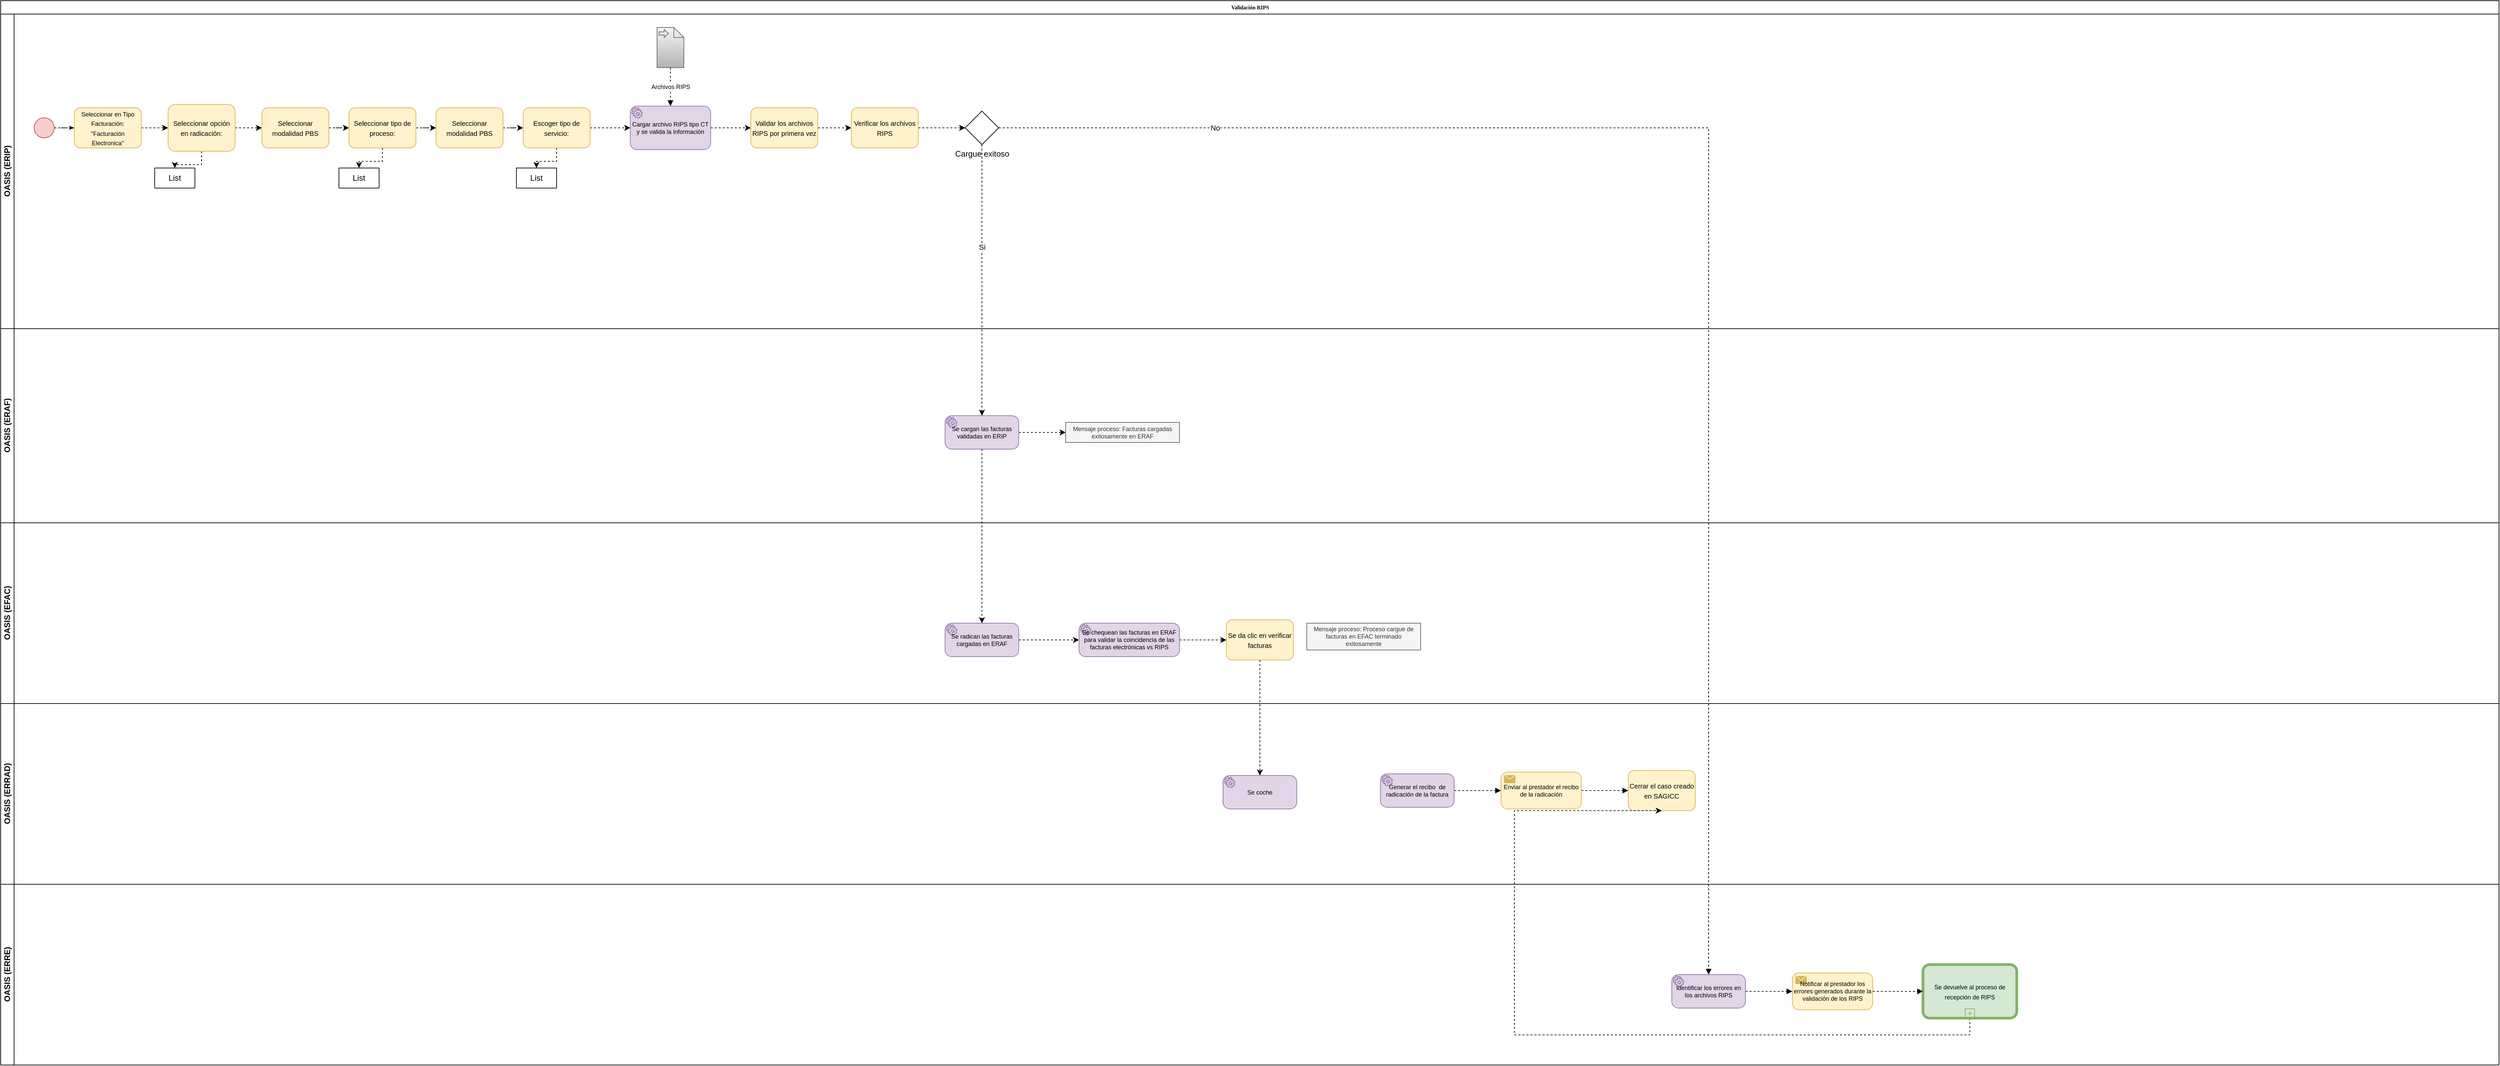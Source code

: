 <mxfile compressed="true" version="20.8.20" type="github"><diagram name="Validación de RIPS" id="c7488fd3-1785-93aa-aadb-54a6760d102a"><mxGraphModel dx="1216" dy="581" grid="1" gridSize="10" guides="1" tooltips="1" connect="1" arrows="1" fold="1" page="1" pageScale="1" pageWidth="4681" pageHeight="3300" background="none" math="0" shadow="0"><root><mxCell id="0"/><mxCell id="1" parent="0"/><mxCell id="2b4e8129b02d487f-1" value="Validación RIPS" style="swimlane;html=1;childLayout=stackLayout;horizontal=1;startSize=20;horizontalStack=0;rounded=0;shadow=0;labelBackgroundColor=none;strokeWidth=1;fontFamily=Verdana;fontSize=8;align=center;" parent="1" vertex="1"><mxGeometry x="10" y="10" width="3730" height="1590" as="geometry"/></mxCell><mxCell id="2b4e8129b02d487f-2" value="OASIS (ERIP)" style="swimlane;html=1;startSize=20;horizontal=0;" parent="2b4e8129b02d487f-1" vertex="1"><mxGeometry y="20" width="3730" height="470" as="geometry"/></mxCell><mxCell id="2b4e8129b02d487f-18" style="edgeStyle=orthogonalEdgeStyle;rounded=0;html=1;labelBackgroundColor=none;startArrow=none;startFill=0;startSize=5;endArrow=classicThin;endFill=1;endSize=5;jettySize=auto;orthogonalLoop=1;strokeWidth=1;fontFamily=Verdana;fontSize=8;dashed=1;exitX=1;exitY=0.5;exitDx=0;exitDy=0;" parent="2b4e8129b02d487f-2" source="2b4e8129b02d487f-5" target="2b4e8129b02d487f-6" edge="1"><mxGeometry relative="1" as="geometry"><mxPoint x="80" y="160" as="sourcePoint"/></mxGeometry></mxCell><mxCell id="2b4e8129b02d487f-5" value="" style="ellipse;whiteSpace=wrap;html=1;rounded=0;shadow=0;labelBackgroundColor=none;strokeWidth=1;fontFamily=Verdana;fontSize=8;align=center;fillColor=#f8cecc;strokeColor=#b85450;" parent="2b4e8129b02d487f-2" vertex="1"><mxGeometry x="50" y="155" width="30" height="30" as="geometry"/></mxCell><mxCell id="Vx50aO-jmptsuge46lNL-2" style="edgeStyle=orthogonalEdgeStyle;rounded=0;orthogonalLoop=1;jettySize=auto;html=1;dashed=1;fontFamily=Helvetica;fontSize=9;entryX=0;entryY=0.5;entryDx=0;entryDy=0;" parent="2b4e8129b02d487f-2" source="2b4e8129b02d487f-6" target="Vx50aO-jmptsuge46lNL-3" edge="1"><mxGeometry relative="1" as="geometry"><mxPoint x="270" y="160" as="targetPoint"/></mxGeometry></mxCell><mxCell id="2b4e8129b02d487f-6" value="&lt;font style=&quot;font-size: 9px;&quot;&gt;Seleccionar en Tipo Facturación:&lt;br style=&quot;&quot;&gt;&quot;Facturación Electronica&quot;&lt;/font&gt;" style="rounded=1;whiteSpace=wrap;html=1;shadow=0;labelBackgroundColor=none;strokeWidth=1;fontFamily=Helvetica;fontSize=12;align=center;fillColor=#fff2cc;strokeColor=#d6b656;" parent="2b4e8129b02d487f-2" vertex="1"><mxGeometry x="110" y="140" width="100" height="60" as="geometry"/></mxCell><mxCell id="Vx50aO-jmptsuge46lNL-5" style="edgeStyle=orthogonalEdgeStyle;rounded=0;orthogonalLoop=1;jettySize=auto;html=1;dashed=1;fontFamily=Helvetica;fontSize=9;startArrow=none;" parent="2b4e8129b02d487f-2" edge="1"><mxGeometry relative="1" as="geometry"><mxPoint x="380" y="275" as="targetPoint"/><mxPoint x="380" y="275" as="sourcePoint"/></mxGeometry></mxCell><mxCell id="Vx50aO-jmptsuge46lNL-16" style="edgeStyle=orthogonalEdgeStyle;rounded=0;orthogonalLoop=1;jettySize=auto;html=1;dashed=1;fontFamily=Helvetica;fontSize=9;" parent="2b4e8129b02d487f-2" source="Vx50aO-jmptsuge46lNL-3" target="Vx50aO-jmptsuge46lNL-11" edge="1"><mxGeometry relative="1" as="geometry"/></mxCell><mxCell id="Qf04M64RglZdBMEQzayg-21" style="edgeStyle=orthogonalEdgeStyle;rounded=0;orthogonalLoop=1;jettySize=auto;html=1;entryX=0.5;entryY=0;entryDx=0;entryDy=0;dashed=1;" parent="2b4e8129b02d487f-2" source="Vx50aO-jmptsuge46lNL-3" target="Qf04M64RglZdBMEQzayg-17" edge="1"><mxGeometry relative="1" as="geometry"/></mxCell><mxCell id="Vx50aO-jmptsuge46lNL-3" value="&lt;font size=&quot;1&quot;&gt;Seleccionar opción en radicación:&lt;br&gt;&lt;/font&gt;" style="rounded=1;whiteSpace=wrap;html=1;shadow=0;labelBackgroundColor=none;strokeWidth=1;fontFamily=Helvetica;fontSize=12;align=center;fillColor=#fff2cc;strokeColor=#d6b656;" parent="2b4e8129b02d487f-2" vertex="1"><mxGeometry x="250" y="135" width="100" height="70" as="geometry"/></mxCell><mxCell id="Qf04M64RglZdBMEQzayg-46" style="edgeStyle=orthogonalEdgeStyle;rounded=0;orthogonalLoop=1;jettySize=auto;html=1;dashed=1;" parent="2b4e8129b02d487f-2" source="Vx50aO-jmptsuge46lNL-6" target="Vx50aO-jmptsuge46lNL-8" edge="1"><mxGeometry relative="1" as="geometry"/></mxCell><mxCell id="Vx50aO-jmptsuge46lNL-6" value="&lt;font size=&quot;1&quot;&gt;Seleccionar modalidad PBS&lt;/font&gt;" style="rounded=1;whiteSpace=wrap;html=1;shadow=0;labelBackgroundColor=none;strokeWidth=1;fontFamily=Helvetica;fontSize=12;align=center;fillColor=#fff2cc;strokeColor=#d6b656;" parent="2b4e8129b02d487f-2" vertex="1"><mxGeometry x="650" y="140" width="100" height="60" as="geometry"/></mxCell><mxCell id="Qf04M64RglZdBMEQzayg-14" style="edgeStyle=orthogonalEdgeStyle;rounded=0;orthogonalLoop=1;jettySize=auto;html=1;entryX=0.5;entryY=0;entryDx=0;entryDy=0;dashed=1;" parent="2b4e8129b02d487f-2" source="Vx50aO-jmptsuge46lNL-8" target="Qf04M64RglZdBMEQzayg-1" edge="1"><mxGeometry relative="1" as="geometry"/></mxCell><mxCell id="Qf04M64RglZdBMEQzayg-50" style="edgeStyle=orthogonalEdgeStyle;rounded=0;orthogonalLoop=1;jettySize=auto;html=1;entryX=0;entryY=0.5;entryDx=0;entryDy=0;entryPerimeter=0;dashed=1;" parent="2b4e8129b02d487f-2" source="Vx50aO-jmptsuge46lNL-8" target="Vx50aO-jmptsuge46lNL-10" edge="1"><mxGeometry relative="1" as="geometry"/></mxCell><mxCell id="Vx50aO-jmptsuge46lNL-8" value="&lt;font size=&quot;1&quot;&gt;Escoger tipo de servicio:&lt;br&gt;&lt;/font&gt;&lt;blockquote style=&quot;margin: 0 0 0 40px; border: none; padding: 0px;&quot;&gt;&lt;/blockquote&gt;&lt;blockquote style=&quot;margin: 0 0 0 40px; border: none; padding: 0px;&quot;&gt;&lt;/blockquote&gt;&lt;blockquote style=&quot;margin: 0 0 0 40px; border: none; padding: 0px;&quot;&gt;&lt;/blockquote&gt;&lt;blockquote style=&quot;margin: 0 0 0 40px; border: none; padding: 0px;&quot;&gt;&lt;/blockquote&gt;&lt;blockquote style=&quot;margin: 0 0 0 40px; border: none; padding: 0px;&quot;&gt;&lt;/blockquote&gt;" style="rounded=1;whiteSpace=wrap;html=1;shadow=0;labelBackgroundColor=none;strokeWidth=1;fontFamily=Helvetica;fontSize=12;align=center;fillColor=#fff2cc;strokeColor=#d6b656;" parent="2b4e8129b02d487f-2" vertex="1"><mxGeometry x="780" y="140" width="100" height="60" as="geometry"/></mxCell><mxCell id="Qf04M64RglZdBMEQzayg-51" style="edgeStyle=orthogonalEdgeStyle;rounded=0;orthogonalLoop=1;jettySize=auto;html=1;entryX=0;entryY=0.5;entryDx=0;entryDy=0;dashed=1;" parent="2b4e8129b02d487f-2" source="Vx50aO-jmptsuge46lNL-10" target="Qf04M64RglZdBMEQzayg-36" edge="1"><mxGeometry relative="1" as="geometry"><mxPoint x="1100" y="170" as="targetPoint"/></mxGeometry></mxCell><mxCell id="Vx50aO-jmptsuge46lNL-10" value="Cargar archivo RIPS tipo CT y se valida la información" style="points=[[0.25,0,0],[0.5,0,0],[0.75,0,0],[1,0.25,0],[1,0.5,0],[1,0.75,0],[0.75,1,0],[0.5,1,0],[0.25,1,0],[0,0.75,0],[0,0.5,0],[0,0.25,0]];shape=mxgraph.bpmn.task;whiteSpace=wrap;rectStyle=rounded;size=10;html=1;taskMarker=service;fontFamily=Helvetica;fontSize=9;fillColor=#e1d5e7;strokeColor=#9673a6;" parent="2b4e8129b02d487f-2" vertex="1"><mxGeometry x="940" y="137.5" width="120" height="65" as="geometry"/></mxCell><mxCell id="Vx50aO-jmptsuge46lNL-17" style="edgeStyle=orthogonalEdgeStyle;rounded=0;orthogonalLoop=1;jettySize=auto;html=1;entryX=0;entryY=0.5;entryDx=0;entryDy=0;dashed=1;fontFamily=Helvetica;fontSize=9;" parent="2b4e8129b02d487f-2" source="Vx50aO-jmptsuge46lNL-11" target="Vx50aO-jmptsuge46lNL-27" edge="1"><mxGeometry relative="1" as="geometry"><mxPoint x="640" y="170" as="targetPoint"/></mxGeometry></mxCell><mxCell id="Vx50aO-jmptsuge46lNL-11" value="&lt;font size=&quot;1&quot;&gt;Seleccionar modalidad PBS&lt;/font&gt;" style="rounded=1;whiteSpace=wrap;html=1;shadow=0;labelBackgroundColor=none;strokeWidth=1;fontFamily=Helvetica;fontSize=12;align=center;fillColor=#fff2cc;strokeColor=#d6b656;" parent="2b4e8129b02d487f-2" vertex="1"><mxGeometry x="390" y="140" width="100" height="60" as="geometry"/></mxCell><mxCell id="Qf04M64RglZdBMEQzayg-30" style="edgeStyle=orthogonalEdgeStyle;rounded=0;orthogonalLoop=1;jettySize=auto;html=1;dashed=1;" parent="2b4e8129b02d487f-2" source="Vx50aO-jmptsuge46lNL-27" target="Qf04M64RglZdBMEQzayg-22" edge="1"><mxGeometry relative="1" as="geometry"/></mxCell><mxCell id="Qf04M64RglZdBMEQzayg-45" style="edgeStyle=orthogonalEdgeStyle;rounded=0;orthogonalLoop=1;jettySize=auto;html=1;exitX=1;exitY=0.5;exitDx=0;exitDy=0;dashed=1;" parent="2b4e8129b02d487f-2" source="Vx50aO-jmptsuge46lNL-27" target="Vx50aO-jmptsuge46lNL-6" edge="1"><mxGeometry relative="1" as="geometry"/></mxCell><mxCell id="Vx50aO-jmptsuge46lNL-27" value="&lt;font size=&quot;1&quot;&gt;Seleccionar tipo de proceso:&lt;/font&gt;" style="rounded=1;whiteSpace=wrap;html=1;shadow=0;labelBackgroundColor=none;strokeWidth=1;fontFamily=Helvetica;fontSize=12;align=center;fillColor=#fff2cc;strokeColor=#d6b656;" parent="2b4e8129b02d487f-2" vertex="1"><mxGeometry x="520" y="140" width="100" height="60" as="geometry"/></mxCell><mxCell id="Qf04M64RglZdBMEQzayg-1" value="List" style="swimlane;fontStyle=0;childLayout=stackLayout;horizontal=1;startSize=30;horizontalStack=0;resizeParent=1;resizeParentMax=0;resizeLast=0;collapsible=1;marginBottom=0;whiteSpace=wrap;html=1;" parent="2b4e8129b02d487f-2" vertex="1" collapsed="1"><mxGeometry x="770" y="230" width="60" height="30" as="geometry"><mxRectangle x="770" y="230" width="120" height="240" as="alternateBounds"/></mxGeometry></mxCell><mxCell id="Qf04M64RglZdBMEQzayg-2" value="Urgencias" style="text;strokeColor=none;fillColor=none;align=left;verticalAlign=middle;spacingLeft=4;spacingRight=4;overflow=hidden;points=[[0,0.5],[1,0.5]];portConstraint=eastwest;rotatable=0;whiteSpace=wrap;html=1;" parent="Qf04M64RglZdBMEQzayg-1" vertex="1"><mxGeometry y="30" width="120" height="30" as="geometry"/></mxCell><mxCell id="Qf04M64RglZdBMEQzayg-3" value="Hospitalización" style="text;strokeColor=none;fillColor=none;align=left;verticalAlign=middle;spacingLeft=4;spacingRight=4;overflow=hidden;points=[[0,0.5],[1,0.5]];portConstraint=eastwest;rotatable=0;whiteSpace=wrap;html=1;" parent="Qf04M64RglZdBMEQzayg-1" vertex="1"><mxGeometry y="60" width="120" height="30" as="geometry"/></mxCell><mxCell id="Qf04M64RglZdBMEQzayg-4" value="Ambulatorio" style="text;strokeColor=none;fillColor=none;align=left;verticalAlign=middle;spacingLeft=4;spacingRight=4;overflow=hidden;points=[[0,0.5],[1,0.5]];portConstraint=eastwest;rotatable=0;whiteSpace=wrap;html=1;" parent="Qf04M64RglZdBMEQzayg-1" vertex="1"><mxGeometry y="90" width="120" height="30" as="geometry"/></mxCell><mxCell id="Qf04M64RglZdBMEQzayg-13" value="UCI" style="text;strokeColor=none;fillColor=none;align=left;verticalAlign=middle;spacingLeft=4;spacingRight=4;overflow=hidden;points=[[0,0.5],[1,0.5]];portConstraint=eastwest;rotatable=0;whiteSpace=wrap;html=1;" parent="Qf04M64RglZdBMEQzayg-1" vertex="1"><mxGeometry y="120" width="120" height="30" as="geometry"/></mxCell><mxCell id="Qf04M64RglZdBMEQzayg-12" value="Unificada" style="text;strokeColor=none;fillColor=none;align=left;verticalAlign=middle;spacingLeft=4;spacingRight=4;overflow=hidden;points=[[0,0.5],[1,0.5]];portConstraint=eastwest;rotatable=0;whiteSpace=wrap;html=1;" parent="Qf04M64RglZdBMEQzayg-1" vertex="1"><mxGeometry y="150" width="120" height="30" as="geometry"/></mxCell><mxCell id="Qf04M64RglZdBMEQzayg-11" value="Domiciliario" style="text;strokeColor=none;fillColor=none;align=left;verticalAlign=middle;spacingLeft=4;spacingRight=4;overflow=hidden;points=[[0,0.5],[1,0.5]];portConstraint=eastwest;rotatable=0;whiteSpace=wrap;html=1;" parent="Qf04M64RglZdBMEQzayg-1" vertex="1"><mxGeometry y="180" width="120" height="30" as="geometry"/></mxCell><mxCell id="Qf04M64RglZdBMEQzayg-10" value="Canastas" style="text;strokeColor=none;fillColor=none;align=left;verticalAlign=middle;spacingLeft=4;spacingRight=4;overflow=hidden;points=[[0,0.5],[1,0.5]];portConstraint=eastwest;rotatable=0;whiteSpace=wrap;html=1;" parent="Qf04M64RglZdBMEQzayg-1" vertex="1"><mxGeometry y="210" width="120" height="30" as="geometry"/></mxCell><mxCell id="Qf04M64RglZdBMEQzayg-17" value="List" style="swimlane;fontStyle=0;childLayout=stackLayout;horizontal=1;startSize=30;horizontalStack=0;resizeParent=1;resizeParentMax=0;resizeLast=0;collapsible=1;marginBottom=0;whiteSpace=wrap;html=1;" parent="2b4e8129b02d487f-2" vertex="1" collapsed="1"><mxGeometry x="230" y="230" width="60" height="30" as="geometry"><mxRectangle x="230" y="230" width="140" height="120" as="alternateBounds"/></mxGeometry></mxCell><mxCell id="Qf04M64RglZdBMEQzayg-18" value="OFICINA NO VISADA" style="text;strokeColor=none;fillColor=none;align=left;verticalAlign=middle;spacingLeft=4;spacingRight=4;overflow=hidden;points=[[0,0.5],[1,0.5]];portConstraint=eastwest;rotatable=0;whiteSpace=wrap;html=1;" parent="Qf04M64RglZdBMEQzayg-17" vertex="1"><mxGeometry y="30" width="140" height="30" as="geometry"/></mxCell><mxCell id="Qf04M64RglZdBMEQzayg-19" value="OFICINA" style="text;strokeColor=none;fillColor=none;align=left;verticalAlign=middle;spacingLeft=4;spacingRight=4;overflow=hidden;points=[[0,0.5],[1,0.5]];portConstraint=eastwest;rotatable=0;whiteSpace=wrap;html=1;" parent="Qf04M64RglZdBMEQzayg-17" vertex="1"><mxGeometry y="60" width="140" height="30" as="geometry"/></mxCell><mxCell id="Qf04M64RglZdBMEQzayg-20" value="FACTURA NO VISADA" style="text;strokeColor=none;fillColor=none;align=left;verticalAlign=middle;spacingLeft=4;spacingRight=4;overflow=hidden;points=[[0,0.5],[1,0.5]];portConstraint=eastwest;rotatable=0;whiteSpace=wrap;html=1;" parent="Qf04M64RglZdBMEQzayg-17" vertex="1"><mxGeometry y="90" width="140" height="30" as="geometry"/></mxCell><mxCell id="Qf04M64RglZdBMEQzayg-22" value="List" style="swimlane;fontStyle=0;childLayout=stackLayout;horizontal=1;startSize=30;horizontalStack=0;resizeParent=1;resizeParentMax=0;resizeLast=0;collapsible=1;marginBottom=0;whiteSpace=wrap;html=1;" parent="2b4e8129b02d487f-2" vertex="1" collapsed="1"><mxGeometry x="505" y="230" width="60" height="30" as="geometry"><mxRectangle x="505" y="230" width="130" height="150" as="alternateBounds"/></mxGeometry></mxCell><mxCell id="Qf04M64RglZdBMEQzayg-23" value="PRIMERA VEZ" style="text;strokeColor=none;fillColor=none;align=left;verticalAlign=middle;spacingLeft=4;spacingRight=4;overflow=hidden;points=[[0,0.5],[1,0.5]];portConstraint=eastwest;rotatable=0;whiteSpace=wrap;html=1;" parent="Qf04M64RglZdBMEQzayg-22" vertex="1"><mxGeometry y="30" width="130" height="30" as="geometry"/></mxCell><mxCell id="Qf04M64RglZdBMEQzayg-24" value="VERIFICACIÓN" style="text;strokeColor=none;fillColor=none;align=left;verticalAlign=middle;spacingLeft=4;spacingRight=4;overflow=hidden;points=[[0,0.5],[1,0.5]];portConstraint=eastwest;rotatable=0;whiteSpace=wrap;html=1;" parent="Qf04M64RglZdBMEQzayg-22" vertex="1"><mxGeometry y="60" width="130" height="30" as="geometry"/></mxCell><mxCell id="Qf04M64RglZdBMEQzayg-25" value="DEVOLUCIÓN" style="text;strokeColor=none;fillColor=none;align=left;verticalAlign=middle;spacingLeft=4;spacingRight=4;overflow=hidden;points=[[0,0.5],[1,0.5]];portConstraint=eastwest;rotatable=0;whiteSpace=wrap;html=1;" parent="Qf04M64RglZdBMEQzayg-22" vertex="1"><mxGeometry y="90" width="130" height="30" as="geometry"/></mxCell><mxCell id="Qf04M64RglZdBMEQzayg-26" value="ANTICIPO" style="text;strokeColor=none;fillColor=none;align=left;verticalAlign=middle;spacingLeft=4;spacingRight=4;overflow=hidden;points=[[0,0.5],[1,0.5]];portConstraint=eastwest;rotatable=0;whiteSpace=wrap;html=1;" parent="Qf04M64RglZdBMEQzayg-22" vertex="1"><mxGeometry y="120" width="130" height="30" as="geometry"/></mxCell><mxCell id="2cUvuNb6GvdLBNsSZaEv-6" style="edgeStyle=orthogonalEdgeStyle;rounded=0;orthogonalLoop=1;jettySize=auto;html=1;dashed=1;strokeColor=default;startArrow=none;startFill=0;endArrow=classic;endFill=1;" parent="2b4e8129b02d487f-2" source="Qf04M64RglZdBMEQzayg-36" target="Qf04M64RglZdBMEQzayg-43" edge="1"><mxGeometry relative="1" as="geometry"/></mxCell><mxCell id="Qf04M64RglZdBMEQzayg-36" value="&lt;font size=&quot;1&quot;&gt;Validar los archivos RIPS por primera vez&lt;/font&gt;" style="rounded=1;whiteSpace=wrap;html=1;shadow=0;labelBackgroundColor=none;strokeWidth=1;fontFamily=Helvetica;fontSize=12;align=center;fillColor=#fff2cc;strokeColor=#d6b656;" parent="2b4e8129b02d487f-2" vertex="1"><mxGeometry x="1120" y="140" width="100" height="60" as="geometry"/></mxCell><mxCell id="2cUvuNb6GvdLBNsSZaEv-7" style="edgeStyle=orthogonalEdgeStyle;rounded=0;orthogonalLoop=1;jettySize=auto;html=1;dashed=1;strokeColor=default;startArrow=none;startFill=0;endArrow=classic;endFill=1;entryX=0;entryY=0.5;entryDx=0;entryDy=0;entryPerimeter=0;" parent="2b4e8129b02d487f-2" source="Qf04M64RglZdBMEQzayg-43" target="Qf04M64RglZdBMEQzayg-53" edge="1"><mxGeometry relative="1" as="geometry"><mxPoint x="1430" y="170" as="targetPoint"/></mxGeometry></mxCell><mxCell id="Qf04M64RglZdBMEQzayg-43" value="&lt;font size=&quot;1&quot;&gt;Verificar los archivos RIPS&lt;/font&gt;" style="rounded=1;whiteSpace=wrap;html=1;shadow=0;labelBackgroundColor=none;strokeWidth=1;fontFamily=Helvetica;fontSize=12;align=center;fillColor=#fff2cc;strokeColor=#d6b656;" parent="2b4e8129b02d487f-2" vertex="1"><mxGeometry x="1270" y="140" width="100" height="60" as="geometry"/></mxCell><mxCell id="Qf04M64RglZdBMEQzayg-53" value="Cargue exitoso" style="points=[[0.25,0.25,0],[0.5,0,0],[0.75,0.25,0],[1,0.5,0],[0.75,0.75,0],[0.5,1,0],[0.25,0.75,0],[0,0.5,0]];shape=mxgraph.bpmn.gateway2;html=1;verticalLabelPosition=bottom;labelBackgroundColor=#ffffff;verticalAlign=top;align=center;perimeter=rhombusPerimeter;outlineConnect=0;outline=none;symbol=none;" parent="2b4e8129b02d487f-2" vertex="1"><mxGeometry x="1440" y="145" width="50" height="50" as="geometry"/></mxCell><mxCell id="Qf04M64RglZdBMEQzayg-87" value="Archivos RIPS" style="edgeStyle=orthogonalEdgeStyle;rounded=0;orthogonalLoop=1;jettySize=auto;html=1;dashed=1;fontSize=9;endArrow=block;endFill=1;" parent="2b4e8129b02d487f-2" source="Qf04M64RglZdBMEQzayg-86" target="Vx50aO-jmptsuge46lNL-10" edge="1"><mxGeometry relative="1" as="geometry"/></mxCell><mxCell id="Qf04M64RglZdBMEQzayg-86" value="" style="shape=mxgraph.bpmn.data;labelPosition=center;verticalLabelPosition=bottom;align=center;verticalAlign=top;whiteSpace=wrap;size=15;html=1;bpmnTransferType=input;fontSize=9;fillColor=#f5f5f5;gradientColor=#b3b3b3;strokeColor=#666666;" parent="2b4e8129b02d487f-2" vertex="1"><mxGeometry x="980" y="20" width="40" height="60" as="geometry"/></mxCell><mxCell id="Qf04M64RglZdBMEQzayg-54" style="edgeStyle=orthogonalEdgeStyle;rounded=0;orthogonalLoop=1;jettySize=auto;html=1;dashed=1;" parent="2b4e8129b02d487f-1" source="Qf04M64RglZdBMEQzayg-53" target="Vx50aO-jmptsuge46lNL-38" edge="1"><mxGeometry relative="1" as="geometry"><mxPoint x="1485" y="460" as="targetPoint"/></mxGeometry></mxCell><mxCell id="Qf04M64RglZdBMEQzayg-56" value="Si" style="edgeLabel;html=1;align=center;verticalAlign=middle;resizable=0;points=[];" parent="Qf04M64RglZdBMEQzayg-54" vertex="1" connectable="0"><mxGeometry x="-0.248" y="3" relative="1" as="geometry"><mxPoint x="-3" as="offset"/></mxGeometry></mxCell><mxCell id="Vx50aO-jmptsuge46lNL-34" value="&lt;font style=&quot;font-size: 12px;&quot;&gt;OASIS (ERAF)&lt;/font&gt;" style="swimlane;startSize=20;horizontal=0;html=1;fontFamily=Helvetica;fontSize=9;" parent="2b4e8129b02d487f-1" vertex="1"><mxGeometry y="490" width="3730" height="290" as="geometry"/></mxCell><mxCell id="2cUvuNb6GvdLBNsSZaEv-9" style="edgeStyle=orthogonalEdgeStyle;rounded=0;orthogonalLoop=1;jettySize=auto;html=1;dashed=1;strokeColor=default;startArrow=none;startFill=0;endArrow=classic;endFill=1;" parent="Vx50aO-jmptsuge46lNL-34" source="Vx50aO-jmptsuge46lNL-38" target="Vx50aO-jmptsuge46lNL-54" edge="1"><mxGeometry relative="1" as="geometry"/></mxCell><mxCell id="Vx50aO-jmptsuge46lNL-38" value="Se cargan las facturas validadas en ERIP" style="points=[[0.25,0,0],[0.5,0,0],[0.75,0,0],[1,0.25,0],[1,0.5,0],[1,0.75,0],[0.75,1,0],[0.5,1,0],[0.25,1,0],[0,0.75,0],[0,0.5,0],[0,0.25,0]];shape=mxgraph.bpmn.task;whiteSpace=wrap;rectStyle=rounded;size=10;html=1;taskMarker=service;fontFamily=Helvetica;fontSize=9;fillColor=#e1d5e7;strokeColor=#9673a6;" parent="Vx50aO-jmptsuge46lNL-34" vertex="1"><mxGeometry x="1410" y="130" width="110" height="50" as="geometry"/></mxCell><mxCell id="Vx50aO-jmptsuge46lNL-54" value="Mensaje proceso: Facturas cargadas exitosamente en ERAF" style="text;html=1;align=center;verticalAlign=middle;whiteSpace=wrap;rounded=0;fontSize=9;fontFamily=Helvetica;fillColor=#f5f5f5;fontColor=#333333;strokeColor=#666666;" parent="Vx50aO-jmptsuge46lNL-34" vertex="1"><mxGeometry x="1590" y="140" width="170" height="30" as="geometry"/></mxCell><mxCell id="Vx50aO-jmptsuge46lNL-35" value="&lt;font style=&quot;font-size: 12px;&quot;&gt;OASIS (EFAC)&lt;/font&gt;" style="swimlane;startSize=20;horizontal=0;html=1;fontFamily=Helvetica;fontSize=9;" parent="2b4e8129b02d487f-1" vertex="1"><mxGeometry y="780" width="3730" height="270" as="geometry"/></mxCell><mxCell id="1egLQnelc4qZ-zpZyoKj-1" style="edgeStyle=orthogonalEdgeStyle;rounded=0;orthogonalLoop=1;jettySize=auto;html=1;dashed=1;" edge="1" parent="Vx50aO-jmptsuge46lNL-35" source="Qf04M64RglZdBMEQzayg-60"><mxGeometry relative="1" as="geometry"><mxPoint x="1610" y="175" as="targetPoint"/></mxGeometry></mxCell><mxCell id="Qf04M64RglZdBMEQzayg-60" value="Se radican las facturas cargadas en ERAF" style="points=[[0.25,0,0],[0.5,0,0],[0.75,0,0],[1,0.25,0],[1,0.5,0],[1,0.75,0],[0.75,1,0],[0.5,1,0],[0.25,1,0],[0,0.75,0],[0,0.5,0],[0,0.25,0]];shape=mxgraph.bpmn.task;whiteSpace=wrap;rectStyle=rounded;size=10;html=1;taskMarker=service;fontFamily=Helvetica;fontSize=9;fillColor=#e1d5e7;strokeColor=#9673a6;" parent="Vx50aO-jmptsuge46lNL-35" vertex="1"><mxGeometry x="1410" y="150" width="110" height="50" as="geometry"/></mxCell><mxCell id="Qf04M64RglZdBMEQzayg-65" value="Mensaje proceso: Proceso cargue de facturas en EFAC terminado exitosamente" style="text;html=1;align=center;verticalAlign=middle;whiteSpace=wrap;rounded=0;fontSize=9;fontFamily=Helvetica;fillColor=#f5f5f5;fontColor=#333333;strokeColor=#666666;" parent="Vx50aO-jmptsuge46lNL-35" vertex="1"><mxGeometry x="1950" y="150" width="170" height="40" as="geometry"/></mxCell><mxCell id="1egLQnelc4qZ-zpZyoKj-3" style="edgeStyle=orthogonalEdgeStyle;rounded=0;orthogonalLoop=1;jettySize=auto;html=1;dashed=1;" edge="1" parent="Vx50aO-jmptsuge46lNL-35" source="1egLQnelc4qZ-zpZyoKj-2" target="1egLQnelc4qZ-zpZyoKj-4"><mxGeometry relative="1" as="geometry"><mxPoint x="1820" y="175" as="targetPoint"/></mxGeometry></mxCell><mxCell id="1egLQnelc4qZ-zpZyoKj-2" value="Se chequean las facturas en ERAF para validar la coincidencia de las facturas electrónicas vs RIPS" style="points=[[0.25,0,0],[0.5,0,0],[0.75,0,0],[1,0.25,0],[1,0.5,0],[1,0.75,0],[0.75,1,0],[0.5,1,0],[0.25,1,0],[0,0.75,0],[0,0.5,0],[0,0.25,0]];shape=mxgraph.bpmn.task;whiteSpace=wrap;rectStyle=rounded;size=10;html=1;taskMarker=service;fontFamily=Helvetica;fontSize=9;fillColor=#e1d5e7;strokeColor=#9673a6;" vertex="1" parent="Vx50aO-jmptsuge46lNL-35"><mxGeometry x="1610" y="150" width="150" height="50" as="geometry"/></mxCell><mxCell id="1egLQnelc4qZ-zpZyoKj-4" value="&lt;font size=&quot;1&quot;&gt;Se da clic en verificar facturas&lt;/font&gt;" style="rounded=1;whiteSpace=wrap;html=1;shadow=0;labelBackgroundColor=none;strokeWidth=1;fontFamily=Helvetica;fontSize=12;align=center;fillColor=#fff2cc;strokeColor=#d6b656;" vertex="1" parent="Vx50aO-jmptsuge46lNL-35"><mxGeometry x="1830" y="145" width="100" height="60" as="geometry"/></mxCell><mxCell id="2cUvuNb6GvdLBNsSZaEv-8" style="edgeStyle=orthogonalEdgeStyle;rounded=0;orthogonalLoop=1;jettySize=auto;html=1;dashed=1;strokeColor=default;startArrow=none;startFill=0;endArrow=classic;endFill=1;" parent="2b4e8129b02d487f-1" source="Vx50aO-jmptsuge46lNL-38" target="Qf04M64RglZdBMEQzayg-60" edge="1"><mxGeometry relative="1" as="geometry"/></mxCell><mxCell id="Qf04M64RglZdBMEQzayg-94" style="edgeStyle=orthogonalEdgeStyle;rounded=0;orthogonalLoop=1;jettySize=auto;html=1;dashed=1;fontSize=9;endArrow=block;endFill=1;entryX=0.5;entryY=0;entryDx=0;entryDy=0;entryPerimeter=0;" parent="2b4e8129b02d487f-1" source="Qf04M64RglZdBMEQzayg-53" target="Qf04M64RglZdBMEQzayg-82" edge="1"><mxGeometry relative="1" as="geometry"><mxPoint x="2125" y="1530" as="targetPoint"/></mxGeometry></mxCell><mxCell id="2cUvuNb6GvdLBNsSZaEv-5" value="No" style="edgeLabel;html=1;align=center;verticalAlign=middle;resizable=0;points=[];" parent="Qf04M64RglZdBMEQzayg-94" vertex="1" connectable="0"><mxGeometry x="-0.722" relative="1" as="geometry"><mxPoint as="offset"/></mxGeometry></mxCell><mxCell id="Qf04M64RglZdBMEQzayg-67" value="&lt;font style=&quot;font-size: 12px;&quot;&gt;OASIS (ERRAD)&lt;/font&gt;" style="swimlane;startSize=20;horizontal=0;html=1;fontFamily=Helvetica;fontSize=9;" parent="2b4e8129b02d487f-1" vertex="1"><mxGeometry y="1050" width="3730" height="270" as="geometry"/></mxCell><mxCell id="Qf04M64RglZdBMEQzayg-75" style="edgeStyle=orthogonalEdgeStyle;rounded=0;orthogonalLoop=1;jettySize=auto;html=1;entryX=0;entryY=0.5;entryDx=0;entryDy=0;entryPerimeter=0;dashed=1;fontSize=9;endArrow=block;endFill=1;" parent="Qf04M64RglZdBMEQzayg-67" source="Qf04M64RglZdBMEQzayg-69" target="Qf04M64RglZdBMEQzayg-74" edge="1"><mxGeometry relative="1" as="geometry"/></mxCell><mxCell id="Qf04M64RglZdBMEQzayg-69" value="Generar el recibo&amp;nbsp; de radicación de la factura" style="points=[[0.25,0,0],[0.5,0,0],[0.75,0,0],[1,0.25,0],[1,0.5,0],[1,0.75,0],[0.75,1,0],[0.5,1,0],[0.25,1,0],[0,0.75,0],[0,0.5,0],[0,0.25,0]];shape=mxgraph.bpmn.task;whiteSpace=wrap;rectStyle=rounded;size=10;html=1;taskMarker=service;fontFamily=Helvetica;fontSize=9;fillColor=#e1d5e7;strokeColor=#9673a6;" parent="Qf04M64RglZdBMEQzayg-67" vertex="1"><mxGeometry x="2060" y="105" width="110" height="50" as="geometry"/></mxCell><mxCell id="Qf04M64RglZdBMEQzayg-78" style="edgeStyle=orthogonalEdgeStyle;rounded=0;orthogonalLoop=1;jettySize=auto;html=1;dashed=1;fontSize=9;endArrow=block;endFill=1;entryX=0;entryY=0.5;entryDx=0;entryDy=0;" parent="Qf04M64RglZdBMEQzayg-67" source="Qf04M64RglZdBMEQzayg-74" target="Qf04M64RglZdBMEQzayg-79" edge="1"><mxGeometry relative="1" as="geometry"><mxPoint x="2655" y="180" as="targetPoint"/></mxGeometry></mxCell><mxCell id="Qf04M64RglZdBMEQzayg-74" value="Enviar al prestador el recibo de la radicación" style="points=[[0.25,0,0],[0.5,0,0],[0.75,0,0],[1,0.25,0],[1,0.5,0],[1,0.75,0],[0.75,1,0],[0.5,1,0],[0.25,1,0],[0,0.75,0],[0,0.5,0],[0,0.25,0]];shape=mxgraph.bpmn.task;whiteSpace=wrap;rectStyle=rounded;size=10;html=1;taskMarker=send;fontSize=9;fillColor=#fff2cc;strokeColor=#d6b656;" parent="Qf04M64RglZdBMEQzayg-67" vertex="1"><mxGeometry x="2240" y="102.5" width="120" height="55" as="geometry"/></mxCell><mxCell id="Qf04M64RglZdBMEQzayg-79" value="&lt;font size=&quot;1&quot;&gt;Cerrar el caso creado en SAGICC&lt;/font&gt;" style="rounded=1;whiteSpace=wrap;html=1;shadow=0;labelBackgroundColor=none;strokeWidth=1;fontFamily=Helvetica;fontSize=12;align=center;fillColor=#fff2cc;strokeColor=#d6b656;" parent="Qf04M64RglZdBMEQzayg-67" vertex="1"><mxGeometry x="2430" y="100" width="100" height="60" as="geometry"/></mxCell><mxCell id="1egLQnelc4qZ-zpZyoKj-6" value="Se coche" style="points=[[0.25,0,0],[0.5,0,0],[0.75,0,0],[1,0.25,0],[1,0.5,0],[1,0.75,0],[0.75,1,0],[0.5,1,0],[0.25,1,0],[0,0.75,0],[0,0.5,0],[0,0.25,0]];shape=mxgraph.bpmn.task;whiteSpace=wrap;rectStyle=rounded;size=10;html=1;taskMarker=service;fontFamily=Helvetica;fontSize=9;fillColor=#e1d5e7;strokeColor=#9673a6;" vertex="1" parent="Qf04M64RglZdBMEQzayg-67"><mxGeometry x="1825" y="107.5" width="110" height="50" as="geometry"/></mxCell><mxCell id="2cUvuNb6GvdLBNsSZaEv-10" style="edgeStyle=orthogonalEdgeStyle;rounded=0;orthogonalLoop=1;jettySize=auto;html=1;entryX=0.5;entryY=1;entryDx=0;entryDy=0;dashed=1;strokeColor=default;startArrow=none;startFill=0;endArrow=classic;endFill=1;" parent="2b4e8129b02d487f-1" source="Qf04M64RglZdBMEQzayg-58" target="Qf04M64RglZdBMEQzayg-79" edge="1"><mxGeometry relative="1" as="geometry"><Array as="points"><mxPoint x="2940" y="1545"/><mxPoint x="2260" y="1545"/></Array></mxGeometry></mxCell><mxCell id="Qf04M64RglZdBMEQzayg-80" value="&lt;font style=&quot;font-size: 12px;&quot;&gt;OASIS (ERRE)&lt;/font&gt;" style="swimlane;startSize=20;horizontal=0;html=1;fontFamily=Helvetica;fontSize=9;" parent="2b4e8129b02d487f-1" vertex="1"><mxGeometry y="1320" width="3730" height="270" as="geometry"/></mxCell><mxCell id="Qf04M64RglZdBMEQzayg-81" style="edgeStyle=orthogonalEdgeStyle;rounded=0;orthogonalLoop=1;jettySize=auto;html=1;entryX=0;entryY=0.5;entryDx=0;entryDy=0;entryPerimeter=0;dashed=1;fontSize=9;endArrow=block;endFill=1;" parent="Qf04M64RglZdBMEQzayg-80" source="Qf04M64RglZdBMEQzayg-82" target="Qf04M64RglZdBMEQzayg-84" edge="1"><mxGeometry relative="1" as="geometry"/></mxCell><mxCell id="Qf04M64RglZdBMEQzayg-82" value="Identificar los errores en los archivos RIPS" style="points=[[0.25,0,0],[0.5,0,0],[0.75,0,0],[1,0.25,0],[1,0.5,0],[1,0.75,0],[0.75,1,0],[0.5,1,0],[0.25,1,0],[0,0.75,0],[0,0.5,0],[0,0.25,0]];shape=mxgraph.bpmn.task;whiteSpace=wrap;rectStyle=rounded;size=10;html=1;taskMarker=service;fontFamily=Helvetica;fontSize=9;fillColor=#e1d5e7;strokeColor=#9673a6;" parent="Qf04M64RglZdBMEQzayg-80" vertex="1"><mxGeometry x="2495" y="135" width="110" height="50" as="geometry"/></mxCell><mxCell id="Qf04M64RglZdBMEQzayg-84" value="Notificar al prestador los errores generados durante la validación de los RIPS" style="points=[[0.25,0,0],[0.5,0,0],[0.75,0,0],[1,0.25,0],[1,0.5,0],[1,0.75,0],[0.75,1,0],[0.5,1,0],[0.25,1,0],[0,0.75,0],[0,0.5,0],[0,0.25,0]];shape=mxgraph.bpmn.task;whiteSpace=wrap;rectStyle=rounded;size=10;html=1;taskMarker=send;fontSize=9;fillColor=#fff2cc;strokeColor=#d6b656;" parent="Qf04M64RglZdBMEQzayg-80" vertex="1"><mxGeometry x="2675" y="132.5" width="120" height="55" as="geometry"/></mxCell><UserObject label="&lt;font style=&quot;font-size: 9px;&quot;&gt;Se devuelve al proceso de recepción de RIPS&lt;/font&gt;" link="https://app.diagrams.net/#Hkevinjporto%2FDiagramas-de-procesos%2Fmain%2FDiagrama_recepci%C3%B3n_RIPS" id="Qf04M64RglZdBMEQzayg-58"><mxCell style="points=[[0.25,0,0],[0.5,0,0],[0.75,0,0],[1,0.25,0],[1,0.5,0],[1,0.75,0],[0.75,1,0],[0.5,1,0],[0.25,1,0],[0,0.75,0],[0,0.5,0],[0,0.25,0]];shape=mxgraph.bpmn.task;whiteSpace=wrap;rectStyle=rounded;size=10;html=1;bpmnShapeType=call;isLoopSub=1;fillColor=#d5e8d4;strokeColor=#82b366;" parent="Qf04M64RglZdBMEQzayg-80" vertex="1"><mxGeometry x="2870" y="120" width="140" height="80" as="geometry"/></mxCell></UserObject><mxCell id="Qf04M64RglZdBMEQzayg-95" style="edgeStyle=orthogonalEdgeStyle;rounded=0;orthogonalLoop=1;jettySize=auto;html=1;entryX=0;entryY=0.5;entryDx=0;entryDy=0;entryPerimeter=0;dashed=1;fontSize=9;endArrow=block;endFill=1;" parent="Qf04M64RglZdBMEQzayg-80" source="Qf04M64RglZdBMEQzayg-84" target="Qf04M64RglZdBMEQzayg-58" edge="1"><mxGeometry relative="1" as="geometry"><Array as="points"/></mxGeometry></mxCell><mxCell id="1egLQnelc4qZ-zpZyoKj-5" style="edgeStyle=orthogonalEdgeStyle;rounded=0;orthogonalLoop=1;jettySize=auto;html=1;dashed=1;entryX=0.5;entryY=0;entryDx=0;entryDy=0;entryPerimeter=0;" edge="1" parent="2b4e8129b02d487f-1" source="1egLQnelc4qZ-zpZyoKj-4" target="1egLQnelc4qZ-zpZyoKj-6"><mxGeometry relative="1" as="geometry"><mxPoint x="1880" y="1140" as="targetPoint"/></mxGeometry></mxCell></root></mxGraphModel></diagram></mxfile>